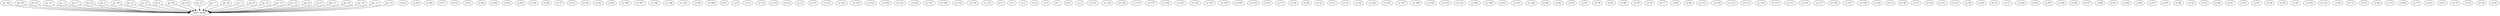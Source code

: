 digraph G {
	pn0 [label="pn -24"]
	pn1 [label="pn -30"]
	pn2 [label="pn -12"]
	pn3 [label="pn -27"]
	pn4 [label="pn -3"]
	pn5 [label="pn -17"]
	pn6 [label="pn -21"]
	pn7 [label="pn -5"]
	pn8 [label="pn -18"]
	pn9 [label="pn -22"]
	pn10 [label="pn -25"]
	pn11 [label="pn -6"]
	pn12 [label="pn -26"]
	pn13 [label="pn -19"]
	pn14 [label="pn -23"]
	pn15 [label="pn -7"]
	pn16 [label="pn -20"]
	pn17 [label="pn -1"]
	pn18 [label="pn -8"]
	pn19 [label="pn -32"]
	pn20 [label="pn -15"]
	pn21 [label="pn -33"]
	pn22 [label="pn -4"]
	pn23 [label="pn -9"]
	pn24 [label="pn -11"]
	pn25 [label="pn -16"]
	pn26 [label="pn -10"]
	pn27 [label="pn -13"]
	pn28 [label="pn -14"]
	cn0 [label="cn 41"]
	cn1 [label="cn 42"]
	cn2 [label="cn 48"]
	cn3 [label="cn 57"]
	cn4 [label="cn 55"]
	cn5 [label="cn 43"]
	cn6 [label="cn 46"]
	cn7 [label="cn 49"]
	cn8 [label="cn 83"]
	cn9 [label="cn 85"]
	cn10 [label="cn 69"]
	cn11 [label="cn 59"]
	cn12 [label="cn 75"]
	cn13 [label="cn 25"]
	cn14 [label="cn 58"]
	cn15 [label="cn 30"]
	cn16 [label="cn 26"]
	cn17 [label="cn 105"]
	cn18 [label="cn 107"]
	cn19 [label="cn 106"]
	cn20 [label="cn 108"]
	cn21 [label="cn 101"]
	cn22 [label="cn 99"]
	cn23 [label="cn 100"]
	cn24 [label="cn 8"]
	cn25 [label="cn 9"]
	cn26 [label="cn 11"]
	cn27 [label="cn 13"]
	cn28 [label="cn 14"]
	cn29 [label="cn 10"]
	cn30 [label="cn 12"]
	cn31 [label="cn 15"]
	cn32 [label="cn 121"]
	cn33 [label="cn 122"]
	cn34 [label="cn 120"]
	cn35 [label="cn 123"]
	cn36 [label="cn 124"]
	cn37 [label="cn 125"]
	cn38 [label="cn 126"]
	cn39 [label="cn 127"]
	cn40 [label="cn 128"]
	cn41 [label="cn 129"]
	cn42 [label="cn 130"]
	cn43 [label="cn 131"]
	cn44 [label="cn 0"]
	cn45 [label="cn 1"]
	cn46 [label="cn 3"]
	cn47 [label="cn 4"]
	cn48 [label="cn 5"]
	cn49 [label="cn 7"]
	cn50 [label="cn 6"]
	cn51 [label="cn 2"]
	cn52 [label="cn 132"]
	cn53 [label="cn 134"]
	cn54 [label="cn 136"]
	cn55 [label="cn 133"]
	cn56 [label="cn 137"]
	cn57 [label="cn 138"]
	cn58 [label="cn 141"]
	cn59 [label="cn 142"]
	cn60 [label="cn 135"]
	cn61 [label="cn 139"]
	cn62 [label="cn 109"]
	cn63 [label="cn 119"]
	cn64 [label="cn 16"]
	cn65 [label="cn 17"]
	cn66 [label="cn 19"]
	cn67 [label="cn 20"]
	cn68 [label="cn 22"]
	cn69 [label="cn 21"]
	cn70 [label="cn 23"]
	cn71 [label="cn 18"]
	cn72 [label="cn 144"]
	cn73 [label="cn 145"]
	cn74 [label="cn 147"]
	cn75 [label="cn 149"]
	cn76 [label="cn 150"]
	cn77 [label="cn 153"]
	cn78 [label="cn 155"]
	cn79 [label="cn 140"]
	cn80 [label="cn 148"]
	cn81 [label="cn 61"]
	cn82 [label="cn 143"]
	cn83 [label="cn 146"]
	cn84 [label="cn 68"]
	cn85 [label="cn 86"]
	cn86 [label="cn 24"]
	cn87 [label="cn 81"]
	cn88 [label="cn 79"]
	cn89 [label="cn 45"]
	cn90 [label="cn 80"]
	cn91 [label="cn 78"]
	cn92 [label="cn 76"]
	cn93 [label="cn 77"]
	cn94 [label="cn 82"]
	cn95 [label="cn 84"]
	cn96 [label="cn 115"]
	cn97 [label="cn 118"]
	cn98 [label="cn 113"]
	cn99 [label="cn 112"]
	cn100 [label="cn 114"]
	cn101 [label="cn 110"]
	cn102 [label="cn 111"]
	cn103 [label="cn 116"]
	cn104 [label="cn 117"]
	cn105 [label="cn 156"]
	cn106 [label="cn 157"]
	cn107 [label="cn 158"]
	cn108 [label="cn 28"]
	cn109 [label="cn 33"]
	cn110 [label="cn 38"]
	cn111 [label="cn 37"]
	cn112 [label="cn 29"]
	cn113 [label="cn 31"]
	cn114 [label="cn 35"]
	cn115 [label="cn 36"]
	cn116 [label="cn 65"]
	cn117 [label="cn 32"]
	cn118 [label="cn 27"]
	cn119 [label="cn 104"]
	cn120 [label="cn 92"]
	cn121 [label="cn 95"]
	cn122 [label="cn 98"]
	cn123 [label="cn 96"]
	cn124 [label="cn 97"]
	cn125 [label="cn 89"]
	cn126 [label="cn 91"]
	cn127 [label="cn 94"]
	cn128 [label="cn 90"]
	cn129 [label="cn 93"]
	cn130 [label="cn 87"]
	cn131 [label="cn 88"]
	cn132 [label="cn 52"]
	cn133 [label="cn 53"]
	cn134 [label="cn 60"]
	cn135 [label="cn 47"]
	cn136 [label="cn 51"]
	cn137 [label="cn 62"]
	cn138 [label="cn 54"]
	cn139 [label="cn 50"]
	cn140 [label="cn 44"]
	cn141 [label="cn 102"]
	cn142 [label="cn 103"]
	cn143 [label="cn 56"]
	cn144 [label="cn 71"]
	cn145 [label="cn 74"]
	cn146 [label="cn 64"]
	cn147 [label="cn 72"]
	cn148 [label="cn 66"]
	cn149 [label="cn 73"]
	cn150 [label="cn 63"]
	cn151 [label="cn 67"]
	cn152 [label="cn 70"]
	cn153 [label="cn 34"]
	cn154 [label="cn 39"]
	cn155 [label="cn 40"]
	test [label=TEST_NODE]
	pn0 -> test
	pn1 -> test
	pn2 -> test
	pn3 -> test
	pn4 -> test
	pn5 -> test
	pn6 -> test
	pn7 -> test
	pn8 -> test
	pn9 -> test
	pn10 -> test
	pn11 -> test
	pn12 -> test
	pn13 -> test
	pn14 -> test
	pn15 -> test
	pn16 -> test
	pn17 -> test
	pn18 -> test
	pn19 -> test
	pn20 -> test
	pn21 -> test
	pn22 -> test
	pn23 -> test
	pn24 -> test
	pn25 -> test
	pn26 -> test
	pn27 -> test
	pn28 -> test
}
